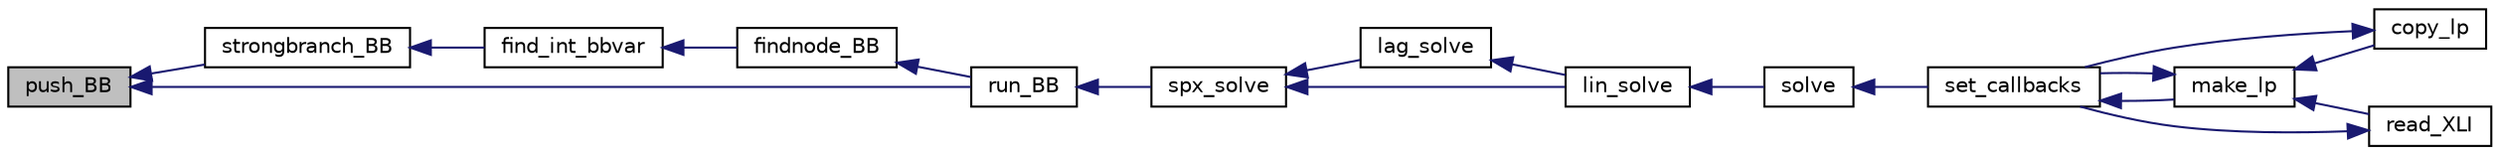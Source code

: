 digraph "push_BB"
{
  edge [fontname="Helvetica",fontsize="10",labelfontname="Helvetica",labelfontsize="10"];
  node [fontname="Helvetica",fontsize="10",shape=record];
  rankdir="LR";
  Node640 [label="push_BB",height=0.2,width=0.4,color="black", fillcolor="grey75", style="filled", fontcolor="black"];
  Node640 -> Node641 [dir="back",color="midnightblue",fontsize="10",style="solid",fontname="Helvetica"];
  Node641 [label="strongbranch_BB",height=0.2,width=0.4,color="black", fillcolor="white", style="filled",URL="$d1/dbf/lp__mipbb_8h.html#a14912803f02db21c25829df065202762"];
  Node641 -> Node642 [dir="back",color="midnightblue",fontsize="10",style="solid",fontname="Helvetica"];
  Node642 [label="find_int_bbvar",height=0.2,width=0.4,color="black", fillcolor="white", style="filled",URL="$df/df7/lp__lib_8h.html#ad6104a5cc6ae29cc1dd1327d8d36047e"];
  Node642 -> Node643 [dir="back",color="midnightblue",fontsize="10",style="solid",fontname="Helvetica"];
  Node643 [label="findnode_BB",height=0.2,width=0.4,color="black", fillcolor="white", style="filled",URL="$d1/dbf/lp__mipbb_8h.html#ad9c2614a833a1e0ab7f4425068752663"];
  Node643 -> Node644 [dir="back",color="midnightblue",fontsize="10",style="solid",fontname="Helvetica"];
  Node644 [label="run_BB",height=0.2,width=0.4,color="black", fillcolor="white", style="filled",URL="$d1/dbf/lp__mipbb_8h.html#a1d8d97b4f4f35f07e6b798f07a62e527"];
  Node644 -> Node645 [dir="back",color="midnightblue",fontsize="10",style="solid",fontname="Helvetica"];
  Node645 [label="spx_solve",height=0.2,width=0.4,color="black", fillcolor="white", style="filled",URL="$d1/d0a/lp__simplex_8h.html#a3effc8b68c1fb21095e7324d83d0dbf7"];
  Node645 -> Node646 [dir="back",color="midnightblue",fontsize="10",style="solid",fontname="Helvetica"];
  Node646 [label="lag_solve",height=0.2,width=0.4,color="black", fillcolor="white", style="filled",URL="$d1/d0a/lp__simplex_8h.html#a320e9e82c06466267a7cb7844c7767b8"];
  Node646 -> Node647 [dir="back",color="midnightblue",fontsize="10",style="solid",fontname="Helvetica"];
  Node647 [label="lin_solve",height=0.2,width=0.4,color="black", fillcolor="white", style="filled",URL="$d1/d0a/lp__simplex_8h.html#a794b0beb471eb7ece9a694717b65b947"];
  Node647 -> Node648 [dir="back",color="midnightblue",fontsize="10",style="solid",fontname="Helvetica"];
  Node648 [label="solve",height=0.2,width=0.4,color="black", fillcolor="white", style="filled",URL="$df/df7/lp__lib_8h.html#a0f4da3a192397e77e6fe92704d4fad3f"];
  Node648 -> Node649 [dir="back",color="midnightblue",fontsize="10",style="solid",fontname="Helvetica"];
  Node649 [label="set_callbacks",height=0.2,width=0.4,color="black", fillcolor="white", style="filled",URL="$df/df7/lp__lib_8h.html#a929e8acb9704f61e16927c915c15cd07"];
  Node649 -> Node650 [dir="back",color="midnightblue",fontsize="10",style="solid",fontname="Helvetica"];
  Node650 [label="make_lp",height=0.2,width=0.4,color="black", fillcolor="white", style="filled",URL="$df/df7/lp__lib_8h.html#a68a0333d84dd944f67e2a0ec72e346a9"];
  Node650 -> Node651 [dir="back",color="midnightblue",fontsize="10",style="solid",fontname="Helvetica"];
  Node651 [label="copy_lp",height=0.2,width=0.4,color="black", fillcolor="white", style="filled",URL="$df/df7/lp__lib_8h.html#aca83ecdbc200b414db491306f3070ae9"];
  Node651 -> Node649 [dir="back",color="midnightblue",fontsize="10",style="solid",fontname="Helvetica"];
  Node650 -> Node649 [dir="back",color="midnightblue",fontsize="10",style="solid",fontname="Helvetica"];
  Node650 -> Node652 [dir="back",color="midnightblue",fontsize="10",style="solid",fontname="Helvetica"];
  Node652 [label="read_XLI",height=0.2,width=0.4,color="black", fillcolor="white", style="filled",URL="$df/df7/lp__lib_8h.html#a351dd803960ab0dae2b39f2c65d3a58d"];
  Node652 -> Node649 [dir="back",color="midnightblue",fontsize="10",style="solid",fontname="Helvetica"];
  Node645 -> Node647 [dir="back",color="midnightblue",fontsize="10",style="solid",fontname="Helvetica"];
  Node640 -> Node644 [dir="back",color="midnightblue",fontsize="10",style="solid",fontname="Helvetica"];
}
